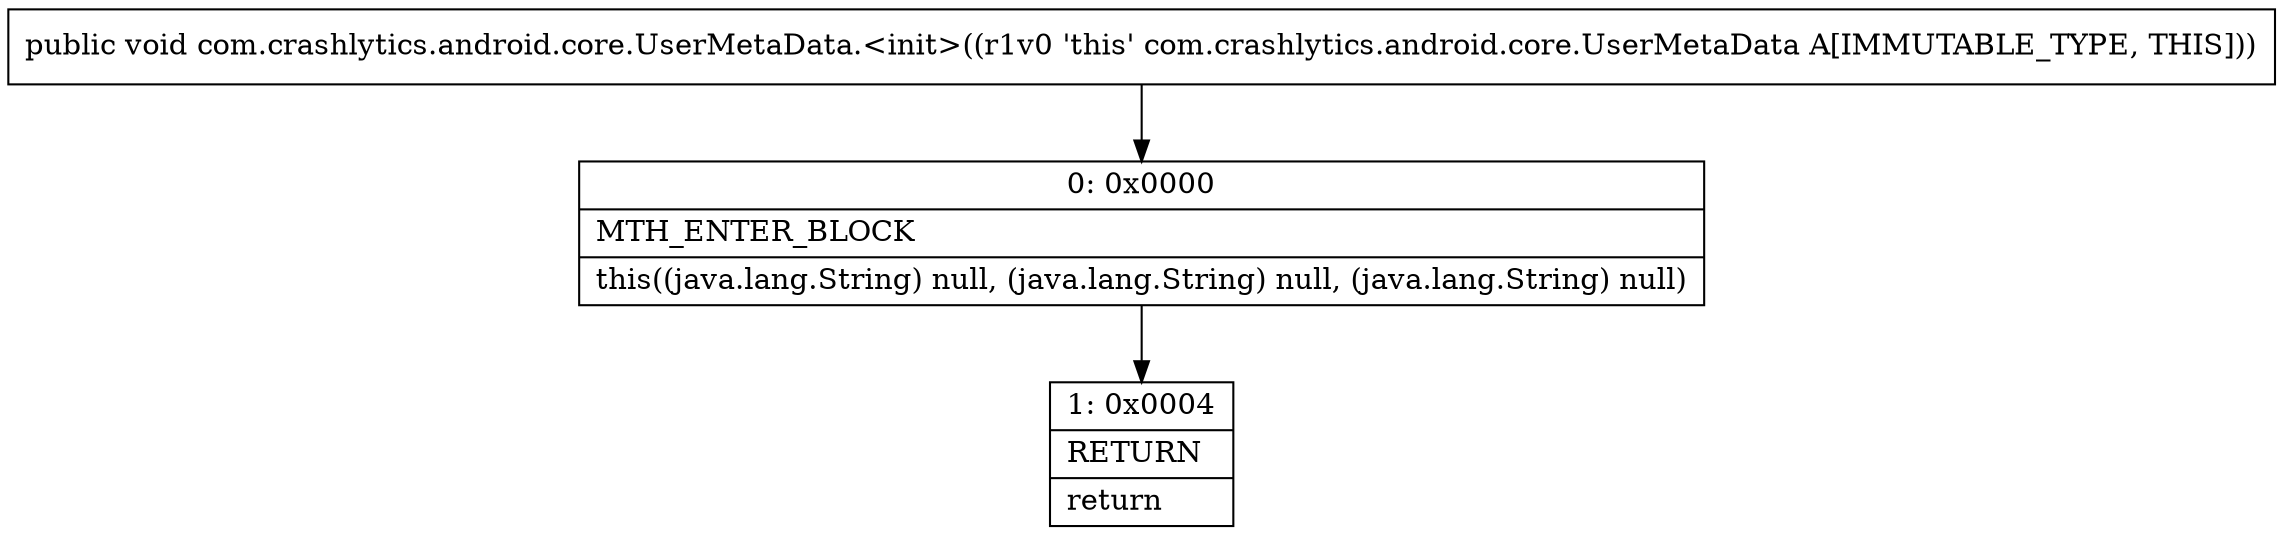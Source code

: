 digraph "CFG forcom.crashlytics.android.core.UserMetaData.\<init\>()V" {
Node_0 [shape=record,label="{0\:\ 0x0000|MTH_ENTER_BLOCK\l|this((java.lang.String) null, (java.lang.String) null, (java.lang.String) null)\l}"];
Node_1 [shape=record,label="{1\:\ 0x0004|RETURN\l|return\l}"];
MethodNode[shape=record,label="{public void com.crashlytics.android.core.UserMetaData.\<init\>((r1v0 'this' com.crashlytics.android.core.UserMetaData A[IMMUTABLE_TYPE, THIS])) }"];
MethodNode -> Node_0;
Node_0 -> Node_1;
}

